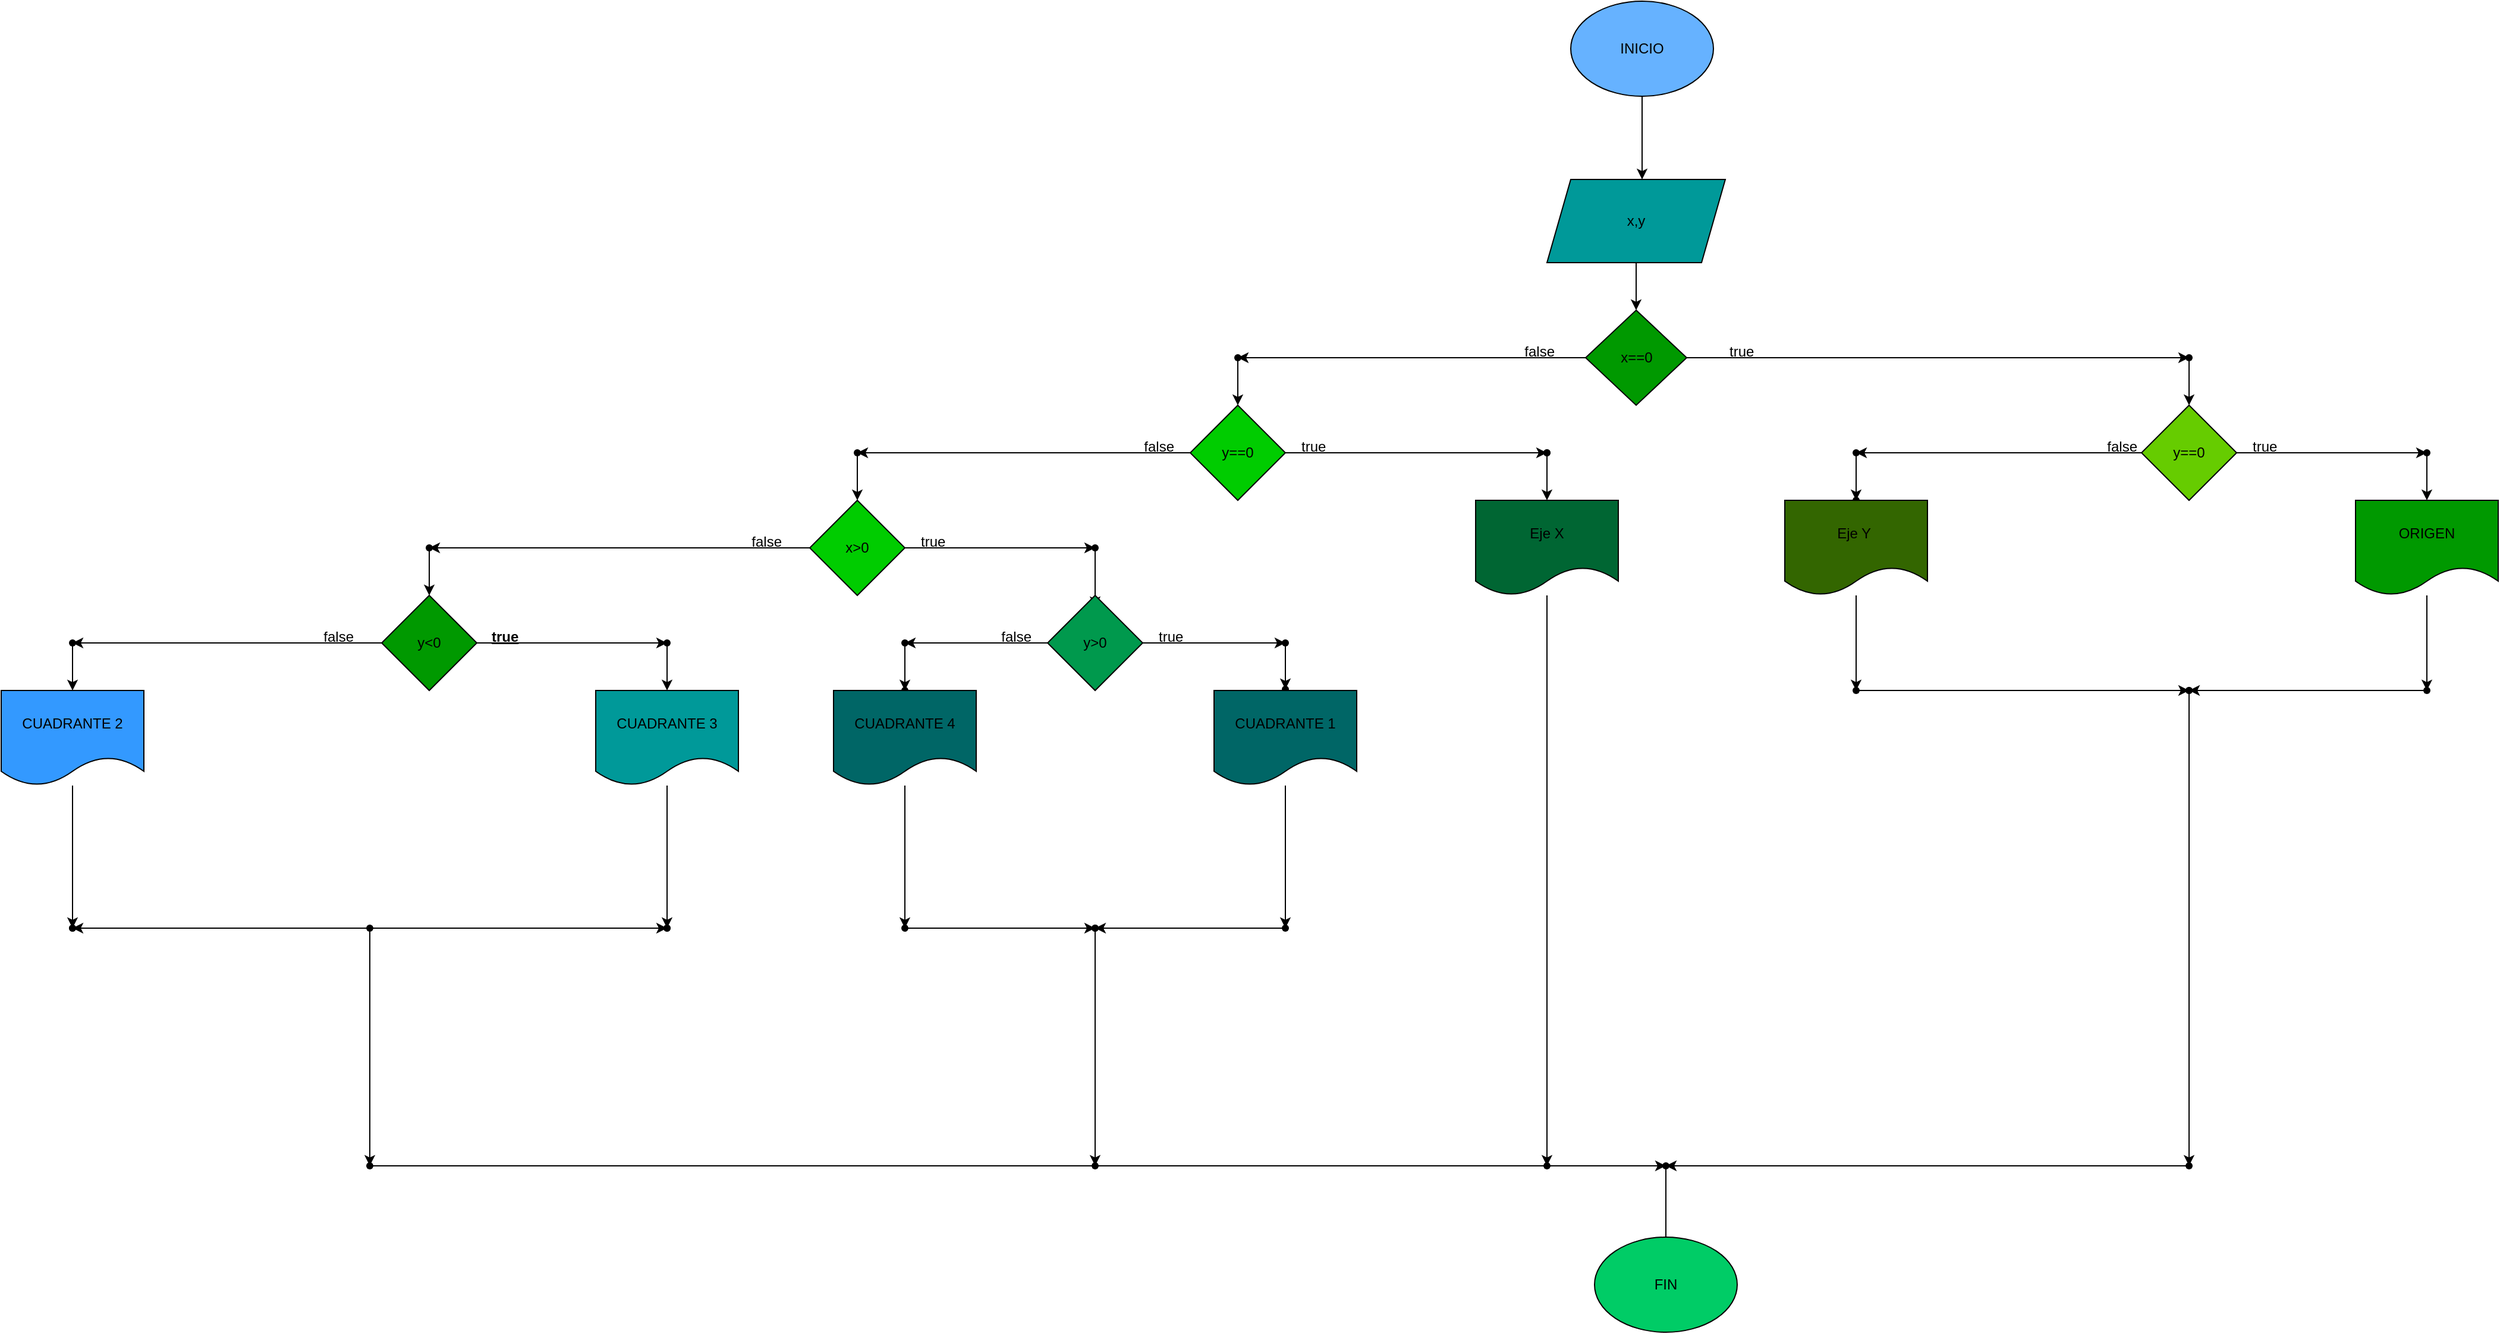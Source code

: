<mxfile>
    <diagram id="m2aYrGWhWI0UngIVaYYc" name="Página-1">
        <mxGraphModel dx="1729" dy="411" grid="1" gridSize="10" guides="1" tooltips="1" connect="1" arrows="1" fold="1" page="1" pageScale="1" pageWidth="827" pageHeight="1169" math="0" shadow="0">
            <root>
                <mxCell id="0"/>
                <mxCell id="1" parent="0"/>
                <mxCell id="3" style="edgeStyle=none;html=1;" edge="1" parent="1" source="2">
                    <mxGeometry relative="1" as="geometry">
                        <mxPoint x="620" y="170" as="targetPoint"/>
                    </mxGeometry>
                </mxCell>
                <mxCell id="2" value="INICIO" style="ellipse;whiteSpace=wrap;html=1;fillColor=#66B2FF;" vertex="1" parent="1">
                    <mxGeometry x="560" y="20" width="120" height="80" as="geometry"/>
                </mxCell>
                <mxCell id="5" style="edgeStyle=none;html=1;" edge="1" parent="1" source="4" target="6">
                    <mxGeometry relative="1" as="geometry">
                        <mxPoint x="615" y="320" as="targetPoint"/>
                    </mxGeometry>
                </mxCell>
                <mxCell id="4" value="x,y" style="shape=parallelogram;perimeter=parallelogramPerimeter;whiteSpace=wrap;html=1;fixedSize=1;fillColor=#009999;" vertex="1" parent="1">
                    <mxGeometry x="540" y="170" width="150" height="70" as="geometry"/>
                </mxCell>
                <mxCell id="8" value="" style="edgeStyle=none;html=1;" edge="1" parent="1" source="6" target="7">
                    <mxGeometry relative="1" as="geometry"/>
                </mxCell>
                <mxCell id="13" value="" style="edgeStyle=none;html=1;" edge="1" parent="1" source="6" target="12">
                    <mxGeometry relative="1" as="geometry"/>
                </mxCell>
                <mxCell id="6" value="x==0" style="rhombus;whiteSpace=wrap;html=1;fillColor=#009900;" vertex="1" parent="1">
                    <mxGeometry x="572.5" y="280" width="85" height="80" as="geometry"/>
                </mxCell>
                <mxCell id="9" style="edgeStyle=none;html=1;" edge="1" parent="1" source="7" target="10">
                    <mxGeometry relative="1" as="geometry">
                        <mxPoint x="782.5" y="360" as="targetPoint"/>
                    </mxGeometry>
                </mxCell>
                <mxCell id="7" value="" style="shape=waypoint;sketch=0;size=6;pointerEvents=1;points=[];fillColor=default;resizable=0;rotatable=0;perimeter=centerPerimeter;snapToPoint=1;" vertex="1" parent="1">
                    <mxGeometry x="1070" y="310" width="20" height="20" as="geometry"/>
                </mxCell>
                <mxCell id="47" value="" style="edgeStyle=none;html=1;" edge="1" parent="1" source="10" target="46">
                    <mxGeometry relative="1" as="geometry">
                        <Array as="points">
                            <mxPoint x="1180" y="400"/>
                        </Array>
                    </mxGeometry>
                </mxCell>
                <mxCell id="55" value="" style="edgeStyle=none;html=1;" edge="1" parent="1" source="10" target="54">
                    <mxGeometry relative="1" as="geometry"/>
                </mxCell>
                <mxCell id="10" value="y==0" style="rhombus;whiteSpace=wrap;html=1;fillColor=#66CC00;" vertex="1" parent="1">
                    <mxGeometry x="1040" y="360" width="80" height="80" as="geometry"/>
                </mxCell>
                <mxCell id="14" style="edgeStyle=none;html=1;" edge="1" parent="1" source="12" target="15">
                    <mxGeometry relative="1" as="geometry">
                        <mxPoint x="450" y="360" as="targetPoint"/>
                    </mxGeometry>
                </mxCell>
                <mxCell id="12" value="" style="shape=waypoint;sketch=0;size=6;pointerEvents=1;points=[];fillColor=default;resizable=0;rotatable=0;perimeter=centerPerimeter;snapToPoint=1;" vertex="1" parent="1">
                    <mxGeometry x="270" y="310" width="20" height="20" as="geometry"/>
                </mxCell>
                <mxCell id="17" value="" style="edgeStyle=none;html=1;" edge="1" parent="1" source="15" target="16">
                    <mxGeometry relative="1" as="geometry"/>
                </mxCell>
                <mxCell id="89" value="" style="edgeStyle=none;html=1;" edge="1" parent="1" source="15" target="88">
                    <mxGeometry relative="1" as="geometry"/>
                </mxCell>
                <mxCell id="15" value="y==0" style="rhombus;whiteSpace=wrap;html=1;fillColor=#00CC00;" vertex="1" parent="1">
                    <mxGeometry x="240" y="360" width="80" height="80" as="geometry"/>
                </mxCell>
                <mxCell id="19" style="edgeStyle=none;html=1;" edge="1" parent="1" source="16" target="20">
                    <mxGeometry relative="1" as="geometry">
                        <mxPoint x="200" y="460" as="targetPoint"/>
                    </mxGeometry>
                </mxCell>
                <mxCell id="16" value="" style="shape=waypoint;sketch=0;size=6;pointerEvents=1;points=[];fillColor=default;resizable=0;rotatable=0;perimeter=centerPerimeter;snapToPoint=1;" vertex="1" parent="1">
                    <mxGeometry x="-50" y="390" width="20" height="20" as="geometry"/>
                </mxCell>
                <mxCell id="22" value="" style="edgeStyle=none;html=1;" edge="1" parent="1" source="20" target="21">
                    <mxGeometry relative="1" as="geometry"/>
                </mxCell>
                <mxCell id="86" value="" style="edgeStyle=none;html=1;" edge="1" parent="1" source="20" target="85">
                    <mxGeometry relative="1" as="geometry"/>
                </mxCell>
                <mxCell id="20" value="x&amp;gt;0" style="rhombus;whiteSpace=wrap;html=1;fillColor=#00CC00;" vertex="1" parent="1">
                    <mxGeometry x="-80" y="440" width="80" height="80" as="geometry"/>
                </mxCell>
                <mxCell id="23" style="edgeStyle=none;html=1;" edge="1" parent="1" source="21" target="24">
                    <mxGeometry relative="1" as="geometry">
                        <mxPoint x="-60" y="520" as="targetPoint"/>
                    </mxGeometry>
                </mxCell>
                <mxCell id="21" value="" style="shape=waypoint;sketch=0;size=6;pointerEvents=1;points=[];fillColor=default;resizable=0;rotatable=0;perimeter=centerPerimeter;snapToPoint=1;" vertex="1" parent="1">
                    <mxGeometry x="-410" y="470" width="20" height="20" as="geometry"/>
                </mxCell>
                <mxCell id="26" value="" style="edgeStyle=none;html=1;" edge="1" parent="1" source="24" target="25">
                    <mxGeometry relative="1" as="geometry"/>
                </mxCell>
                <mxCell id="73" value="" style="edgeStyle=none;html=1;" edge="1" parent="1" source="24" target="72">
                    <mxGeometry relative="1" as="geometry"/>
                </mxCell>
                <mxCell id="24" value="y&amp;lt;0" style="rhombus;whiteSpace=wrap;html=1;fillColor=#009900;" vertex="1" parent="1">
                    <mxGeometry x="-440" y="520" width="80" height="80" as="geometry"/>
                </mxCell>
                <mxCell id="75" value="" style="edgeStyle=none;html=1;" edge="1" parent="1" source="25" target="35">
                    <mxGeometry relative="1" as="geometry"/>
                </mxCell>
                <mxCell id="25" value="" style="shape=waypoint;sketch=0;size=6;pointerEvents=1;points=[];fillColor=default;resizable=0;rotatable=0;perimeter=centerPerimeter;snapToPoint=1;" vertex="1" parent="1">
                    <mxGeometry x="-210" y="550" width="20" height="20" as="geometry"/>
                </mxCell>
                <mxCell id="30" value="" style="edgeStyle=none;html=1;" edge="1" parent="1" source="28" target="29">
                    <mxGeometry relative="1" as="geometry"/>
                </mxCell>
                <mxCell id="28" value="CUADRANTE 2" style="shape=document;whiteSpace=wrap;html=1;boundedLbl=1;fillColor=#3399FF;" vertex="1" parent="1">
                    <mxGeometry x="-760" y="600" width="120" height="80" as="geometry"/>
                </mxCell>
                <mxCell id="40" value="" style="edgeStyle=none;html=1;startArrow=none;" edge="1" parent="1" source="41" target="39">
                    <mxGeometry relative="1" as="geometry"/>
                </mxCell>
                <mxCell id="29" value="" style="shape=waypoint;sketch=0;size=6;pointerEvents=1;points=[];fillColor=default;resizable=0;rotatable=0;perimeter=centerPerimeter;snapToPoint=1;" vertex="1" parent="1">
                    <mxGeometry x="-710" y="790" width="20" height="20" as="geometry"/>
                </mxCell>
                <mxCell id="38" value="" style="edgeStyle=none;html=1;" edge="1" parent="1" source="35" target="37">
                    <mxGeometry relative="1" as="geometry"/>
                </mxCell>
                <mxCell id="35" value="CUADRANTE 3" style="shape=document;whiteSpace=wrap;html=1;boundedLbl=1;fillColor=#009999;" vertex="1" parent="1">
                    <mxGeometry x="-260" y="600" width="120" height="80" as="geometry"/>
                </mxCell>
                <mxCell id="37" value="" style="shape=waypoint;sketch=0;size=6;pointerEvents=1;points=[];fillColor=default;resizable=0;rotatable=0;perimeter=centerPerimeter;snapToPoint=1;" vertex="1" parent="1">
                    <mxGeometry x="-210" y="790" width="20" height="20" as="geometry"/>
                </mxCell>
                <mxCell id="39" value="" style="shape=waypoint;sketch=0;size=6;pointerEvents=1;points=[];fillColor=default;resizable=0;rotatable=0;perimeter=centerPerimeter;snapToPoint=1;" vertex="1" parent="1">
                    <mxGeometry x="-210" y="790" width="20" height="20" as="geometry"/>
                </mxCell>
                <mxCell id="45" value="" style="edgeStyle=none;html=1;" edge="1" parent="1" source="41" target="44">
                    <mxGeometry relative="1" as="geometry"/>
                </mxCell>
                <mxCell id="44" value="" style="shape=waypoint;sketch=0;size=6;pointerEvents=1;points=[];fillColor=default;resizable=0;rotatable=0;perimeter=centerPerimeter;snapToPoint=1;" vertex="1" parent="1">
                    <mxGeometry x="-460" y="990" width="20" height="20" as="geometry"/>
                </mxCell>
                <mxCell id="58" value="" style="edgeStyle=none;html=1;" edge="1" parent="1" source="46" target="52">
                    <mxGeometry relative="1" as="geometry"/>
                </mxCell>
                <mxCell id="46" value="" style="shape=waypoint;sketch=0;size=6;pointerEvents=1;points=[];fillColor=default;resizable=0;rotatable=0;perimeter=centerPerimeter;snapToPoint=1;" vertex="1" parent="1">
                    <mxGeometry x="1270" y="390" width="20" height="20" as="geometry"/>
                </mxCell>
                <mxCell id="63" value="" style="edgeStyle=none;html=1;" edge="1" parent="1" source="52" target="62">
                    <mxGeometry relative="1" as="geometry"/>
                </mxCell>
                <mxCell id="52" value="ORIGEN" style="shape=document;whiteSpace=wrap;html=1;boundedLbl=1;fillColor=#009900;" vertex="1" parent="1">
                    <mxGeometry x="1220" y="440" width="120" height="80" as="geometry"/>
                </mxCell>
                <mxCell id="57" value="" style="edgeStyle=none;html=1;" edge="1" parent="1" source="54" target="56">
                    <mxGeometry relative="1" as="geometry"/>
                </mxCell>
                <mxCell id="54" value="" style="shape=waypoint;sketch=0;size=6;pointerEvents=1;points=[];fillColor=default;resizable=0;rotatable=0;perimeter=centerPerimeter;snapToPoint=1;" vertex="1" parent="1">
                    <mxGeometry x="790" y="390" width="20" height="20" as="geometry"/>
                </mxCell>
                <mxCell id="56" value="" style="shape=waypoint;sketch=0;size=6;pointerEvents=1;points=[];fillColor=default;resizable=0;rotatable=0;perimeter=centerPerimeter;snapToPoint=1;" vertex="1" parent="1">
                    <mxGeometry x="790" y="430" width="20" height="20" as="geometry"/>
                </mxCell>
                <mxCell id="61" value="" style="edgeStyle=none;html=1;" edge="1" parent="1" source="59" target="60">
                    <mxGeometry relative="1" as="geometry"/>
                </mxCell>
                <mxCell id="59" value="Eje Y&amp;nbsp;" style="shape=document;whiteSpace=wrap;html=1;boundedLbl=1;fillColor=#336600;" vertex="1" parent="1">
                    <mxGeometry x="740" y="440" width="120" height="80" as="geometry"/>
                </mxCell>
                <mxCell id="65" value="" style="edgeStyle=none;html=1;" edge="1" parent="1" source="60" target="64">
                    <mxGeometry relative="1" as="geometry"/>
                </mxCell>
                <mxCell id="60" value="" style="shape=waypoint;sketch=0;size=6;pointerEvents=1;points=[];fillColor=default;resizable=0;rotatable=0;perimeter=centerPerimeter;snapToPoint=1;" vertex="1" parent="1">
                    <mxGeometry x="790" y="590" width="20" height="20" as="geometry"/>
                </mxCell>
                <mxCell id="67" value="" style="edgeStyle=none;html=1;" edge="1" parent="1" source="62" target="66">
                    <mxGeometry relative="1" as="geometry"/>
                </mxCell>
                <mxCell id="62" value="" style="shape=waypoint;sketch=0;size=6;pointerEvents=1;points=[];fillColor=default;resizable=0;rotatable=0;perimeter=centerPerimeter;snapToPoint=1;" vertex="1" parent="1">
                    <mxGeometry x="1270" y="590" width="20" height="20" as="geometry"/>
                </mxCell>
                <mxCell id="64" value="" style="shape=waypoint;sketch=0;size=6;pointerEvents=1;points=[];fillColor=default;resizable=0;rotatable=0;perimeter=centerPerimeter;snapToPoint=1;" vertex="1" parent="1">
                    <mxGeometry x="1070" y="590" width="20" height="20" as="geometry"/>
                </mxCell>
                <mxCell id="70" style="edgeStyle=none;html=1;entryX=0.5;entryY=0.65;entryDx=0;entryDy=0;entryPerimeter=0;" edge="1" parent="1" source="66" target="68">
                    <mxGeometry relative="1" as="geometry">
                        <mxPoint x="1080" y="1014" as="targetPoint"/>
                    </mxGeometry>
                </mxCell>
                <mxCell id="66" value="" style="shape=waypoint;sketch=0;size=6;pointerEvents=1;points=[];fillColor=default;resizable=0;rotatable=0;perimeter=centerPerimeter;snapToPoint=1;" vertex="1" parent="1">
                    <mxGeometry x="1070" y="590" width="20" height="20" as="geometry"/>
                </mxCell>
                <mxCell id="124" value="" style="edgeStyle=none;html=1;" edge="1" parent="1" source="68" target="123">
                    <mxGeometry relative="1" as="geometry">
                        <Array as="points">
                            <mxPoint x="660" y="1000"/>
                        </Array>
                    </mxGeometry>
                </mxCell>
                <mxCell id="68" value="" style="shape=waypoint;sketch=0;size=6;pointerEvents=1;points=[];fillColor=default;resizable=0;rotatable=0;perimeter=centerPerimeter;snapToPoint=1;" vertex="1" parent="1">
                    <mxGeometry x="1070" y="990" width="20" height="20" as="geometry"/>
                </mxCell>
                <mxCell id="79" value="" style="edgeStyle=none;html=1;" edge="1" parent="1" source="41" target="78">
                    <mxGeometry relative="1" as="geometry"/>
                </mxCell>
                <mxCell id="41" value="" style="shape=waypoint;sketch=0;size=6;pointerEvents=1;points=[];fillColor=default;resizable=0;rotatable=0;perimeter=centerPerimeter;snapToPoint=1;" vertex="1" parent="1">
                    <mxGeometry x="-460" y="790" width="20" height="20" as="geometry"/>
                </mxCell>
                <mxCell id="74" value="" style="edgeStyle=none;html=1;" edge="1" parent="1" source="72" target="28">
                    <mxGeometry relative="1" as="geometry"/>
                </mxCell>
                <mxCell id="72" value="" style="shape=waypoint;sketch=0;size=6;pointerEvents=1;points=[];fillColor=default;resizable=0;rotatable=0;perimeter=centerPerimeter;snapToPoint=1;" vertex="1" parent="1">
                    <mxGeometry x="-710" y="550" width="20" height="20" as="geometry"/>
                </mxCell>
                <mxCell id="78" value="" style="shape=waypoint;sketch=0;size=6;pointerEvents=1;points=[];fillColor=default;resizable=0;rotatable=0;perimeter=centerPerimeter;snapToPoint=1;" vertex="1" parent="1">
                    <mxGeometry x="-710" y="790" width="20" height="20" as="geometry"/>
                </mxCell>
                <mxCell id="82" style="edgeStyle=none;html=1;" edge="1" parent="1" source="80" target="83">
                    <mxGeometry relative="1" as="geometry">
                        <mxPoint x="440" y="440" as="targetPoint"/>
                    </mxGeometry>
                </mxCell>
                <mxCell id="80" value="" style="shape=waypoint;sketch=0;size=6;pointerEvents=1;points=[];fillColor=default;resizable=0;rotatable=0;perimeter=centerPerimeter;snapToPoint=1;" vertex="1" parent="1">
                    <mxGeometry x="530" y="390" width="20" height="20" as="geometry"/>
                </mxCell>
                <mxCell id="121" value="" style="edgeStyle=none;html=1;" edge="1" parent="1" source="83" target="120">
                    <mxGeometry relative="1" as="geometry"/>
                </mxCell>
                <mxCell id="83" value="Eje X" style="shape=document;whiteSpace=wrap;html=1;boundedLbl=1;fillColor=#006633;" vertex="1" parent="1">
                    <mxGeometry x="480" y="440" width="120" height="80" as="geometry"/>
                </mxCell>
                <mxCell id="96" value="" style="edgeStyle=none;html=1;" edge="1" parent="1" source="85" target="90">
                    <mxGeometry relative="1" as="geometry"/>
                </mxCell>
                <mxCell id="85" value="" style="shape=waypoint;sketch=0;size=6;pointerEvents=1;points=[];fillColor=default;resizable=0;rotatable=0;perimeter=centerPerimeter;snapToPoint=1;" vertex="1" parent="1">
                    <mxGeometry x="150" y="470" width="20" height="20" as="geometry"/>
                </mxCell>
                <mxCell id="88" value="" style="shape=waypoint;sketch=0;size=6;pointerEvents=1;points=[];fillColor=default;resizable=0;rotatable=0;perimeter=centerPerimeter;snapToPoint=1;" vertex="1" parent="1">
                    <mxGeometry x="530" y="390" width="20" height="20" as="geometry"/>
                </mxCell>
                <mxCell id="90" value="" style="shape=waypoint;sketch=0;size=6;pointerEvents=1;points=[];fillColor=default;resizable=0;rotatable=0;perimeter=centerPerimeter;snapToPoint=1;" vertex="1" parent="1">
                    <mxGeometry x="150" y="520" width="20" height="20" as="geometry"/>
                </mxCell>
                <mxCell id="100" value="" style="edgeStyle=none;html=1;" edge="1" parent="1" source="97" target="99">
                    <mxGeometry relative="1" as="geometry"/>
                </mxCell>
                <mxCell id="105" value="" style="edgeStyle=none;html=1;" edge="1" parent="1" source="97" target="104">
                    <mxGeometry relative="1" as="geometry"/>
                </mxCell>
                <mxCell id="97" value="y&amp;gt;0" style="rhombus;whiteSpace=wrap;html=1;fillColor=#00994D;" vertex="1" parent="1">
                    <mxGeometry x="120" y="520" width="80" height="80" as="geometry"/>
                </mxCell>
                <mxCell id="102" value="" style="edgeStyle=none;html=1;" edge="1" parent="1" source="99" target="101">
                    <mxGeometry relative="1" as="geometry"/>
                </mxCell>
                <mxCell id="99" value="" style="shape=waypoint;sketch=0;size=6;pointerEvents=1;points=[];fillColor=default;resizable=0;rotatable=0;perimeter=centerPerimeter;snapToPoint=1;" vertex="1" parent="1">
                    <mxGeometry x="-10" y="550" width="20" height="20" as="geometry"/>
                </mxCell>
                <mxCell id="101" value="" style="shape=waypoint;sketch=0;size=6;pointerEvents=1;points=[];fillColor=default;resizable=0;rotatable=0;perimeter=centerPerimeter;snapToPoint=1;" vertex="1" parent="1">
                    <mxGeometry x="-10" y="590" width="20" height="20" as="geometry"/>
                </mxCell>
                <mxCell id="110" value="" style="edgeStyle=none;html=1;" edge="1" parent="1" source="103" target="109">
                    <mxGeometry relative="1" as="geometry"/>
                </mxCell>
                <mxCell id="103" value="CUADRANTE 4" style="shape=document;whiteSpace=wrap;html=1;boundedLbl=1;fillColor=#006666;" vertex="1" parent="1">
                    <mxGeometry x="-60" y="600" width="120" height="80" as="geometry"/>
                </mxCell>
                <mxCell id="107" value="" style="edgeStyle=none;html=1;" edge="1" parent="1" source="104" target="106">
                    <mxGeometry relative="1" as="geometry"/>
                </mxCell>
                <mxCell id="104" value="" style="shape=waypoint;sketch=0;size=6;pointerEvents=1;points=[];fillColor=default;resizable=0;rotatable=0;perimeter=centerPerimeter;snapToPoint=1;" vertex="1" parent="1">
                    <mxGeometry x="310" y="550" width="20" height="20" as="geometry"/>
                </mxCell>
                <mxCell id="106" value="" style="shape=waypoint;sketch=0;size=6;pointerEvents=1;points=[];fillColor=default;resizable=0;rotatable=0;perimeter=centerPerimeter;snapToPoint=1;" vertex="1" parent="1">
                    <mxGeometry x="310" y="589" width="20" height="20" as="geometry"/>
                </mxCell>
                <mxCell id="114" value="" style="edgeStyle=none;html=1;" edge="1" parent="1" source="108" target="113">
                    <mxGeometry relative="1" as="geometry"/>
                </mxCell>
                <mxCell id="108" value="CUADRANTE 1" style="shape=document;whiteSpace=wrap;html=1;boundedLbl=1;fillColor=#006666;" vertex="1" parent="1">
                    <mxGeometry x="260" y="600" width="120" height="80" as="geometry"/>
                </mxCell>
                <mxCell id="112" value="" style="edgeStyle=none;html=1;" edge="1" parent="1" source="109" target="111">
                    <mxGeometry relative="1" as="geometry">
                        <Array as="points">
                            <mxPoint x="90" y="800"/>
                        </Array>
                    </mxGeometry>
                </mxCell>
                <mxCell id="109" value="" style="shape=waypoint;sketch=0;size=6;pointerEvents=1;points=[];fillColor=default;resizable=0;rotatable=0;perimeter=centerPerimeter;snapToPoint=1;" vertex="1" parent="1">
                    <mxGeometry x="-10" y="790" width="20" height="20" as="geometry"/>
                </mxCell>
                <mxCell id="111" value="" style="shape=waypoint;sketch=0;size=6;pointerEvents=1;points=[];fillColor=default;resizable=0;rotatable=0;perimeter=centerPerimeter;snapToPoint=1;" vertex="1" parent="1">
                    <mxGeometry x="150" y="790" width="20" height="20" as="geometry"/>
                </mxCell>
                <mxCell id="116" value="" style="edgeStyle=none;html=1;" edge="1" parent="1" source="113" target="115">
                    <mxGeometry relative="1" as="geometry"/>
                </mxCell>
                <mxCell id="113" value="" style="shape=waypoint;sketch=0;size=6;pointerEvents=1;points=[];fillColor=default;resizable=0;rotatable=0;perimeter=centerPerimeter;snapToPoint=1;" vertex="1" parent="1">
                    <mxGeometry x="310" y="790" width="20" height="20" as="geometry"/>
                </mxCell>
                <mxCell id="118" value="" style="edgeStyle=none;html=1;" edge="1" parent="1" source="115" target="117">
                    <mxGeometry relative="1" as="geometry"/>
                </mxCell>
                <mxCell id="115" value="" style="shape=waypoint;sketch=0;size=6;pointerEvents=1;points=[];fillColor=default;resizable=0;rotatable=0;perimeter=centerPerimeter;snapToPoint=1;" vertex="1" parent="1">
                    <mxGeometry x="150" y="790" width="20" height="20" as="geometry"/>
                </mxCell>
                <mxCell id="119" value="" style="edgeStyle=none;html=1;endArrow=none;" edge="1" parent="1" source="44" target="117">
                    <mxGeometry relative="1" as="geometry">
                        <mxPoint x="-450" y="1000" as="sourcePoint"/>
                        <mxPoint x="1080" y="1000" as="targetPoint"/>
                    </mxGeometry>
                </mxCell>
                <mxCell id="117" value="" style="shape=waypoint;sketch=0;size=6;pointerEvents=1;points=[];fillColor=default;resizable=0;rotatable=0;perimeter=centerPerimeter;snapToPoint=1;" vertex="1" parent="1">
                    <mxGeometry x="150" y="990" width="20" height="20" as="geometry"/>
                </mxCell>
                <mxCell id="122" value="" style="edgeStyle=none;html=1;startArrow=none;endArrow=none;" edge="1" parent="1" source="117" target="120">
                    <mxGeometry relative="1" as="geometry">
                        <mxPoint x="160" y="1000" as="sourcePoint"/>
                        <mxPoint x="1080" y="1000" as="targetPoint"/>
                    </mxGeometry>
                </mxCell>
                <mxCell id="125" value="" style="edgeStyle=none;html=1;" edge="1" parent="1" source="120" target="123">
                    <mxGeometry relative="1" as="geometry"/>
                </mxCell>
                <mxCell id="120" value="" style="shape=waypoint;sketch=0;size=6;pointerEvents=1;points=[];fillColor=default;resizable=0;rotatable=0;perimeter=centerPerimeter;snapToPoint=1;" vertex="1" parent="1">
                    <mxGeometry x="530" y="990" width="20" height="20" as="geometry"/>
                </mxCell>
                <mxCell id="127" value="" style="edgeStyle=none;html=1;" edge="1" parent="1" source="123" target="126">
                    <mxGeometry relative="1" as="geometry"/>
                </mxCell>
                <mxCell id="123" value="" style="shape=waypoint;sketch=0;size=6;pointerEvents=1;points=[];fillColor=default;resizable=0;rotatable=0;perimeter=centerPerimeter;snapToPoint=1;" vertex="1" parent="1">
                    <mxGeometry x="630" y="990" width="20" height="20" as="geometry"/>
                </mxCell>
                <mxCell id="126" value="" style="shape=waypoint;sketch=0;size=6;pointerEvents=1;points=[];fillColor=default;resizable=0;rotatable=0;perimeter=centerPerimeter;snapToPoint=1;" vertex="1" parent="1">
                    <mxGeometry x="630" y="1070" width="20" height="20" as="geometry"/>
                </mxCell>
                <mxCell id="128" value="FIN" style="ellipse;whiteSpace=wrap;html=1;fillColor=#00CC66;" vertex="1" parent="1">
                    <mxGeometry x="580" y="1060" width="120" height="80" as="geometry"/>
                </mxCell>
                <mxCell id="130" value="true&amp;nbsp;" style="text;html=1;align=center;verticalAlign=middle;resizable=0;points=[];autosize=1;strokeColor=none;fillColor=none;fontSize=12;" vertex="1" parent="1">
                    <mxGeometry x="680" y="300" width="50" height="30" as="geometry"/>
                </mxCell>
                <mxCell id="131" value="false&amp;nbsp;" style="text;html=1;align=center;verticalAlign=middle;resizable=0;points=[];autosize=1;strokeColor=none;fillColor=none;fontSize=12;" vertex="1" parent="1">
                    <mxGeometry x="510" y="300" width="50" height="30" as="geometry"/>
                </mxCell>
                <mxCell id="132" value="false&amp;nbsp;" style="text;html=1;align=center;verticalAlign=middle;resizable=0;points=[];autosize=1;strokeColor=none;fillColor=none;fontSize=12;" vertex="1" parent="1">
                    <mxGeometry x="190" y="380" width="50" height="30" as="geometry"/>
                </mxCell>
                <mxCell id="133" value="false&amp;nbsp;" style="text;html=1;align=center;verticalAlign=middle;resizable=0;points=[];autosize=1;strokeColor=none;fillColor=none;fontSize=12;" vertex="1" parent="1">
                    <mxGeometry x="-140" y="460" width="50" height="30" as="geometry"/>
                </mxCell>
                <mxCell id="134" value="false&amp;nbsp;" style="text;html=1;align=center;verticalAlign=middle;resizable=0;points=[];autosize=1;strokeColor=none;fillColor=none;fontSize=12;" vertex="1" parent="1">
                    <mxGeometry x="70" y="540" width="50" height="30" as="geometry"/>
                </mxCell>
                <mxCell id="137" value="false&amp;nbsp;" style="text;html=1;align=center;verticalAlign=middle;resizable=0;points=[];autosize=1;strokeColor=none;fillColor=none;fontSize=12;" vertex="1" parent="1">
                    <mxGeometry x="-500" y="540" width="50" height="30" as="geometry"/>
                </mxCell>
                <mxCell id="141" value="false&amp;nbsp;" style="text;html=1;align=center;verticalAlign=middle;resizable=0;points=[];autosize=1;strokeColor=none;fillColor=none;fontSize=12;" vertex="1" parent="1">
                    <mxGeometry x="1000" y="380" width="50" height="30" as="geometry"/>
                </mxCell>
                <mxCell id="142" value="true&amp;nbsp;" style="text;html=1;align=center;verticalAlign=middle;resizable=0;points=[];autosize=1;strokeColor=none;fillColor=none;fontSize=12;" vertex="1" parent="1">
                    <mxGeometry x="1120" y="380" width="50" height="30" as="geometry"/>
                </mxCell>
                <mxCell id="143" value="true&amp;nbsp;" style="text;html=1;align=center;verticalAlign=middle;resizable=0;points=[];autosize=1;strokeColor=none;fillColor=none;fontSize=12;" vertex="1" parent="1">
                    <mxGeometry x="320" y="380" width="50" height="30" as="geometry"/>
                </mxCell>
                <mxCell id="144" value="true&amp;nbsp;" style="text;html=1;align=center;verticalAlign=middle;resizable=0;points=[];autosize=1;strokeColor=none;fillColor=none;fontSize=12;" vertex="1" parent="1">
                    <mxGeometry y="460" width="50" height="30" as="geometry"/>
                </mxCell>
                <mxCell id="145" value="true&amp;nbsp;" style="text;html=1;align=center;verticalAlign=middle;resizable=0;points=[];autosize=1;strokeColor=none;fillColor=none;fontSize=12;" vertex="1" parent="1">
                    <mxGeometry x="200" y="540" width="50" height="30" as="geometry"/>
                </mxCell>
                <mxCell id="148" value="&lt;b&gt;&lt;u&gt;true&lt;/u&gt;&lt;/b&gt;&amp;nbsp;" style="text;html=1;align=center;verticalAlign=middle;resizable=0;points=[];autosize=1;strokeColor=none;fillColor=none;fontSize=12;" vertex="1" parent="1">
                    <mxGeometry x="-360" y="540" width="50" height="30" as="geometry"/>
                </mxCell>
            </root>
        </mxGraphModel>
    </diagram>
</mxfile>